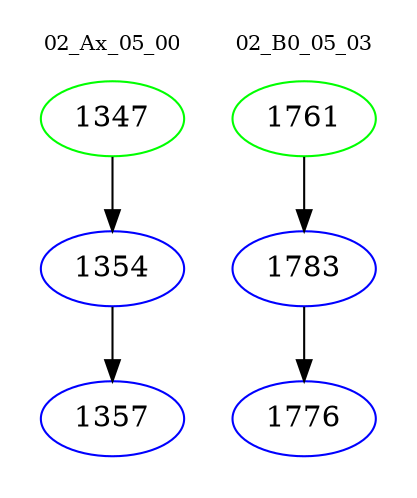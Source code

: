 digraph{
subgraph cluster_0 {
color = white
label = "02_Ax_05_00";
fontsize=10;
T0_1347 [label="1347", color="green"]
T0_1347 -> T0_1354 [color="black"]
T0_1354 [label="1354", color="blue"]
T0_1354 -> T0_1357 [color="black"]
T0_1357 [label="1357", color="blue"]
}
subgraph cluster_1 {
color = white
label = "02_B0_05_03";
fontsize=10;
T1_1761 [label="1761", color="green"]
T1_1761 -> T1_1783 [color="black"]
T1_1783 [label="1783", color="blue"]
T1_1783 -> T1_1776 [color="black"]
T1_1776 [label="1776", color="blue"]
}
}
